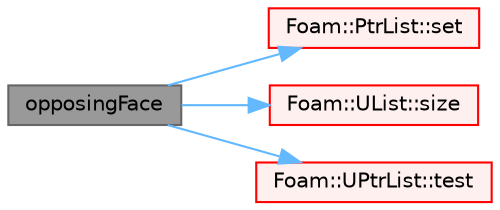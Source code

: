 digraph "opposingFace"
{
 // LATEX_PDF_SIZE
  bgcolor="transparent";
  edge [fontname=Helvetica,fontsize=10,labelfontname=Helvetica,labelfontsize=10];
  node [fontname=Helvetica,fontsize=10,shape=box,height=0.2,width=0.4];
  rankdir="LR";
  Node1 [id="Node000001",label="opposingFace",height=0.2,width=0.4,color="gray40", fillcolor="grey60", style="filled", fontcolor="black",tooltip=" "];
  Node1 -> Node2 [id="edge1_Node000001_Node000002",color="steelblue1",style="solid",tooltip=" "];
  Node2 [id="Node000002",label="Foam::PtrList::set",height=0.2,width=0.4,color="red", fillcolor="#FFF0F0", style="filled",URL="$classFoam_1_1PtrList.html#a0e0a32f842b05e1d69f10292dc27198a",tooltip=" "];
  Node1 -> Node5 [id="edge2_Node000001_Node000005",color="steelblue1",style="solid",tooltip=" "];
  Node5 [id="Node000005",label="Foam::UList::size",height=0.2,width=0.4,color="red", fillcolor="#FFF0F0", style="filled",URL="$classFoam_1_1UList.html#ac1fc1d9dab324bb1b8452c7aa4813026",tooltip=" "];
  Node1 -> Node7 [id="edge3_Node000001_Node000007",color="steelblue1",style="solid",tooltip=" "];
  Node7 [id="Node000007",label="Foam::UPtrList::test",height=0.2,width=0.4,color="red", fillcolor="#FFF0F0", style="filled",URL="$classFoam_1_1UPtrList.html#a53e54aae19ba347f6f4544c764905331",tooltip=" "];
}

